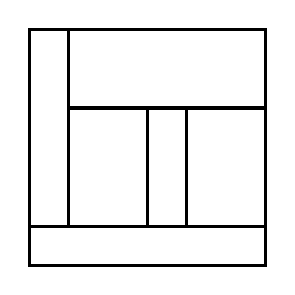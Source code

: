 \begin{tikzpicture}[very thick, scale=.5]
    \draw (0,1) rectangle (1,6);
    \draw (1,4) rectangle (6,6);
    \draw (1,1) rectangle (3,4);
    \draw (3,1) rectangle (4,4);
    \draw (4,1) rectangle (6,4);
    \draw (0,0) rectangle (6,1);
\end{tikzpicture}
